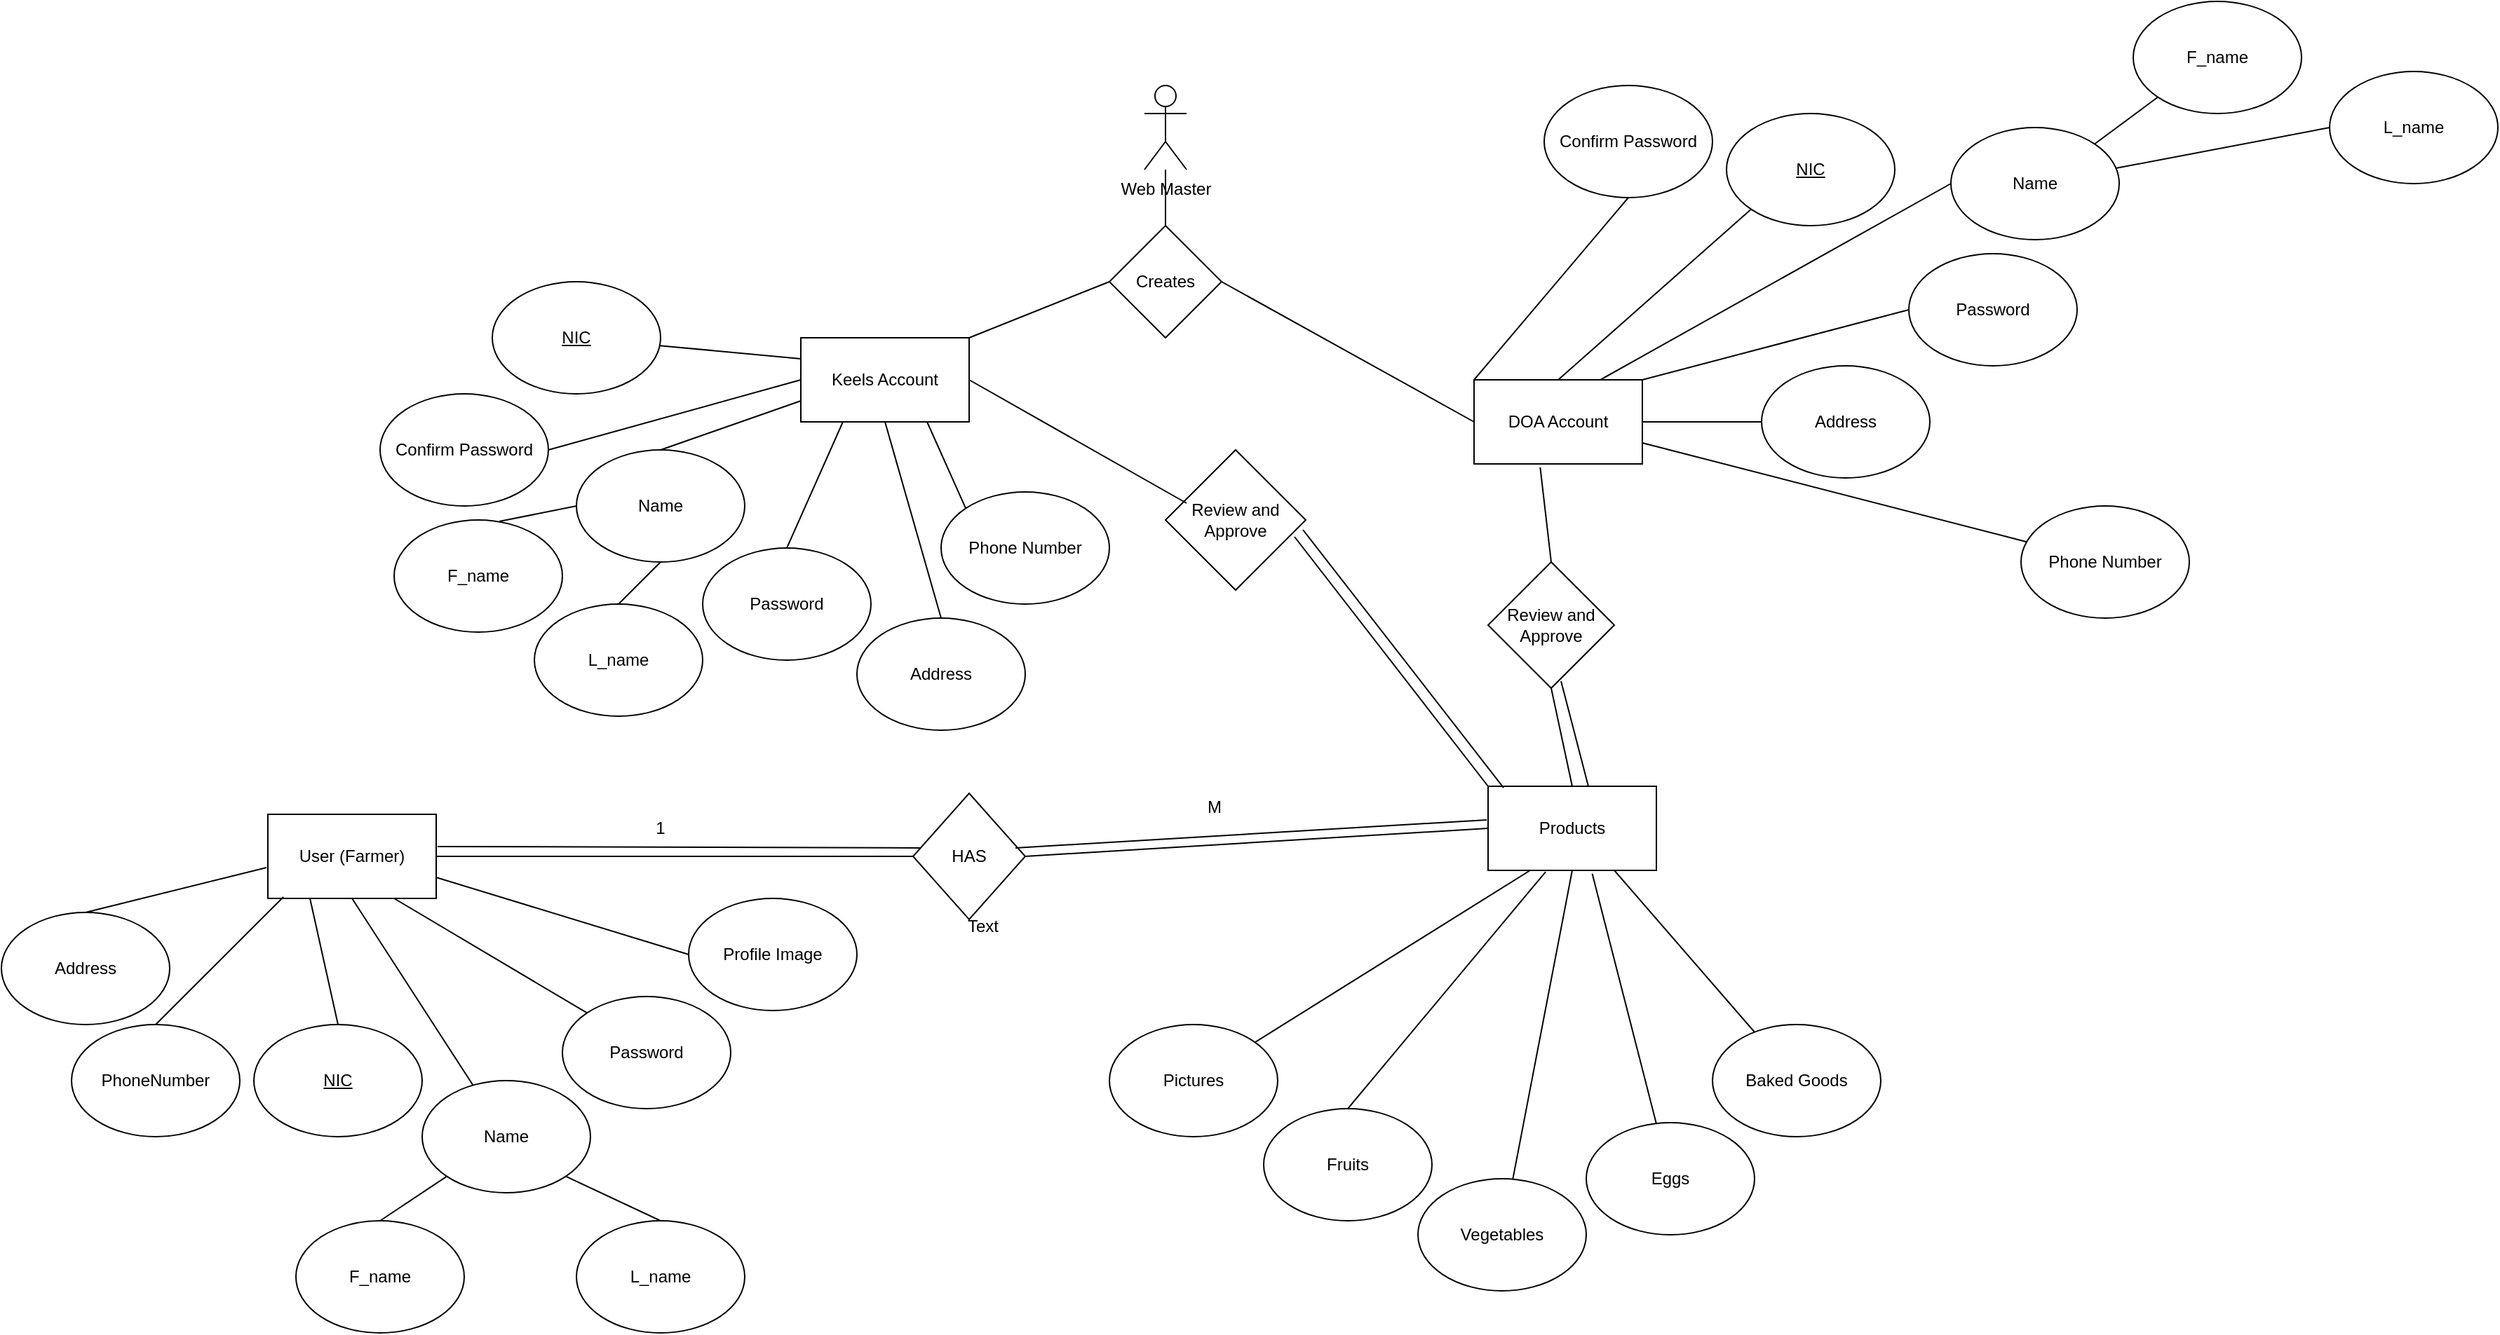 <mxfile version="13.10.0" type="github"><diagram id="B8Ftk4FSuYIErF23y9-u" name="Page-1"><mxGraphModel dx="2297" dy="1903" grid="1" gridSize="10" guides="1" tooltips="1" connect="1" arrows="1" fold="1" page="1" pageScale="1" pageWidth="850" pageHeight="1100" math="0" shadow="0"><root><mxCell id="0"/><mxCell id="1" parent="0"/><mxCell id="IRNMe7fWgvykTVjjyVm5-1" value="User (Farmer)" style="rounded=0;whiteSpace=wrap;html=1;" vertex="1" parent="1"><mxGeometry x="-640" y="290" width="120" height="60" as="geometry"/></mxCell><mxCell id="IRNMe7fWgvykTVjjyVm5-2" value="&lt;u&gt;NIC&lt;/u&gt;" style="ellipse;whiteSpace=wrap;html=1;" vertex="1" parent="1"><mxGeometry x="-650" y="440" width="120" height="80" as="geometry"/></mxCell><mxCell id="IRNMe7fWgvykTVjjyVm5-3" value="Name" style="ellipse;whiteSpace=wrap;html=1;" vertex="1" parent="1"><mxGeometry x="-530" y="480" width="120" height="80" as="geometry"/></mxCell><mxCell id="IRNMe7fWgvykTVjjyVm5-4" value="" style="endArrow=none;html=1;entryX=0.5;entryY=1;entryDx=0;entryDy=0;" edge="1" parent="1" source="IRNMe7fWgvykTVjjyVm5-3" target="IRNMe7fWgvykTVjjyVm5-1"><mxGeometry width="50" height="50" relative="1" as="geometry"><mxPoint x="400" y="280" as="sourcePoint"/><mxPoint x="310" y="310" as="targetPoint"/></mxGeometry></mxCell><mxCell id="IRNMe7fWgvykTVjjyVm5-5" value="" style="endArrow=none;html=1;exitX=0.25;exitY=1;exitDx=0;exitDy=0;entryX=0.5;entryY=0;entryDx=0;entryDy=0;" edge="1" parent="1" source="IRNMe7fWgvykTVjjyVm5-1" target="IRNMe7fWgvykTVjjyVm5-2"><mxGeometry width="50" height="50" relative="1" as="geometry"><mxPoint x="400" y="280" as="sourcePoint"/><mxPoint x="450" y="230" as="targetPoint"/></mxGeometry></mxCell><mxCell id="IRNMe7fWgvykTVjjyVm5-6" value="Password" style="ellipse;whiteSpace=wrap;html=1;" vertex="1" parent="1"><mxGeometry x="-430" y="420" width="120" height="80" as="geometry"/></mxCell><mxCell id="IRNMe7fWgvykTVjjyVm5-7" value="" style="endArrow=none;html=1;exitX=0.75;exitY=1;exitDx=0;exitDy=0;entryX=0;entryY=0;entryDx=0;entryDy=0;" edge="1" parent="1" source="IRNMe7fWgvykTVjjyVm5-1" target="IRNMe7fWgvykTVjjyVm5-6"><mxGeometry width="50" height="50" relative="1" as="geometry"><mxPoint x="400" y="280" as="sourcePoint"/><mxPoint x="450" y="230" as="targetPoint"/></mxGeometry></mxCell><mxCell id="IRNMe7fWgvykTVjjyVm5-8" value="PhoneNumber" style="ellipse;whiteSpace=wrap;html=1;" vertex="1" parent="1"><mxGeometry x="-780" y="440" width="120" height="80" as="geometry"/></mxCell><mxCell id="IRNMe7fWgvykTVjjyVm5-9" value="" style="endArrow=none;html=1;exitX=0.092;exitY=0.983;exitDx=0;exitDy=0;entryX=0.5;entryY=0;entryDx=0;entryDy=0;exitPerimeter=0;" edge="1" parent="1" source="IRNMe7fWgvykTVjjyVm5-1" target="IRNMe7fWgvykTVjjyVm5-8"><mxGeometry width="50" height="50" relative="1" as="geometry"><mxPoint x="400" y="280" as="sourcePoint"/><mxPoint x="450" y="230" as="targetPoint"/></mxGeometry></mxCell><mxCell id="IRNMe7fWgvykTVjjyVm5-10" value="Address" style="ellipse;whiteSpace=wrap;html=1;" vertex="1" parent="1"><mxGeometry x="-830" y="360" width="120" height="80" as="geometry"/></mxCell><mxCell id="IRNMe7fWgvykTVjjyVm5-11" value="" style="endArrow=none;html=1;entryX=-0.008;entryY=0.633;entryDx=0;entryDy=0;entryPerimeter=0;exitX=0.5;exitY=0;exitDx=0;exitDy=0;" edge="1" parent="1" source="IRNMe7fWgvykTVjjyVm5-10" target="IRNMe7fWgvykTVjjyVm5-1"><mxGeometry width="50" height="50" relative="1" as="geometry"><mxPoint x="-220" y="270" as="sourcePoint"/><mxPoint x="450" y="230" as="targetPoint"/><Array as="points"/></mxGeometry></mxCell><mxCell id="IRNMe7fWgvykTVjjyVm5-12" value="HAS" style="rhombus;whiteSpace=wrap;html=1;" vertex="1" parent="1"><mxGeometry x="-180" y="275" width="80" height="90" as="geometry"/></mxCell><mxCell id="IRNMe7fWgvykTVjjyVm5-13" value="Profile Image" style="ellipse;whiteSpace=wrap;html=1;" vertex="1" parent="1"><mxGeometry x="-340" y="350" width="120" height="80" as="geometry"/></mxCell><mxCell id="IRNMe7fWgvykTVjjyVm5-14" value="" style="endArrow=none;html=1;exitX=1;exitY=0.75;exitDx=0;exitDy=0;entryX=0;entryY=0.5;entryDx=0;entryDy=0;" edge="1" parent="1" source="IRNMe7fWgvykTVjjyVm5-1" target="IRNMe7fWgvykTVjjyVm5-13"><mxGeometry width="50" height="50" relative="1" as="geometry"><mxPoint x="340" y="280" as="sourcePoint"/><mxPoint x="390" y="230" as="targetPoint"/></mxGeometry></mxCell><mxCell id="IRNMe7fWgvykTVjjyVm5-15" value="L_name" style="ellipse;whiteSpace=wrap;html=1;" vertex="1" parent="1"><mxGeometry x="-420" y="580" width="120" height="80" as="geometry"/></mxCell><mxCell id="IRNMe7fWgvykTVjjyVm5-16" value="F_name" style="ellipse;whiteSpace=wrap;html=1;" vertex="1" parent="1"><mxGeometry x="-620" y="580" width="120" height="80" as="geometry"/></mxCell><mxCell id="IRNMe7fWgvykTVjjyVm5-17" value="" style="endArrow=none;html=1;exitX=0.5;exitY=0;exitDx=0;exitDy=0;entryX=0;entryY=1;entryDx=0;entryDy=0;" edge="1" parent="1" source="IRNMe7fWgvykTVjjyVm5-16" target="IRNMe7fWgvykTVjjyVm5-3"><mxGeometry width="50" height="50" relative="1" as="geometry"><mxPoint x="340" y="590" as="sourcePoint"/><mxPoint x="280" y="470" as="targetPoint"/></mxGeometry></mxCell><mxCell id="IRNMe7fWgvykTVjjyVm5-18" value="" style="endArrow=none;html=1;exitX=0.5;exitY=0;exitDx=0;exitDy=0;entryX=1;entryY=1;entryDx=0;entryDy=0;" edge="1" parent="1" source="IRNMe7fWgvykTVjjyVm5-15" target="IRNMe7fWgvykTVjjyVm5-3"><mxGeometry width="50" height="50" relative="1" as="geometry"><mxPoint x="340" y="590" as="sourcePoint"/><mxPoint x="340" y="470" as="targetPoint"/></mxGeometry></mxCell><mxCell id="IRNMe7fWgvykTVjjyVm5-19" value="" style="endArrow=none;html=1;exitX=1;exitY=0.5;exitDx=0;exitDy=0;entryX=0;entryY=0.5;entryDx=0;entryDy=0;" edge="1" parent="1" source="IRNMe7fWgvykTVjjyVm5-1" target="IRNMe7fWgvykTVjjyVm5-12"><mxGeometry width="50" height="50" relative="1" as="geometry"><mxPoint x="340" y="300" as="sourcePoint"/><mxPoint x="390" y="250" as="targetPoint"/></mxGeometry></mxCell><mxCell id="IRNMe7fWgvykTVjjyVm5-20" value="" style="endArrow=none;html=1;exitX=1.008;exitY=0.383;exitDx=0;exitDy=0;entryX=0.063;entryY=0.433;entryDx=0;entryDy=0;entryPerimeter=0;exitPerimeter=0;" edge="1" parent="1" source="IRNMe7fWgvykTVjjyVm5-1" target="IRNMe7fWgvykTVjjyVm5-12"><mxGeometry width="50" height="50" relative="1" as="geometry"><mxPoint x="340" y="300" as="sourcePoint"/><mxPoint x="610" y="280" as="targetPoint"/></mxGeometry></mxCell><mxCell id="IRNMe7fWgvykTVjjyVm5-21" value="Products" style="rounded=0;whiteSpace=wrap;html=1;" vertex="1" parent="1"><mxGeometry x="230" y="270" width="120" height="60" as="geometry"/></mxCell><mxCell id="IRNMe7fWgvykTVjjyVm5-22" value="" style="endArrow=none;html=1;exitX=1;exitY=0.5;exitDx=0;exitDy=0;entryX=0;entryY=0.5;entryDx=0;entryDy=0;" edge="1" parent="1" source="IRNMe7fWgvykTVjjyVm5-12" target="IRNMe7fWgvykTVjjyVm5-21"><mxGeometry width="50" height="50" relative="1" as="geometry"><mxPoint x="240" y="270" as="sourcePoint"/><mxPoint x="290" y="220" as="targetPoint"/></mxGeometry></mxCell><mxCell id="IRNMe7fWgvykTVjjyVm5-23" value="" style="endArrow=none;html=1;entryX=-0.008;entryY=0.4;entryDx=0;entryDy=0;entryPerimeter=0;exitX=0.913;exitY=0.433;exitDx=0;exitDy=0;exitPerimeter=0;" edge="1" parent="1" source="IRNMe7fWgvykTVjjyVm5-12" target="IRNMe7fWgvykTVjjyVm5-21"><mxGeometry width="50" height="50" relative="1" as="geometry"><mxPoint x="-100" y="319" as="sourcePoint"/><mxPoint x="-60" y="270" as="targetPoint"/></mxGeometry></mxCell><mxCell id="IRNMe7fWgvykTVjjyVm5-24" value="Pictures" style="ellipse;whiteSpace=wrap;html=1;" vertex="1" parent="1"><mxGeometry x="-40" y="440" width="120" height="80" as="geometry"/></mxCell><mxCell id="IRNMe7fWgvykTVjjyVm5-25" value="" style="endArrow=none;html=1;entryX=0.25;entryY=1;entryDx=0;entryDy=0;" edge="1" parent="1" source="IRNMe7fWgvykTVjjyVm5-24" target="IRNMe7fWgvykTVjjyVm5-21"><mxGeometry width="50" height="50" relative="1" as="geometry"><mxPoint x="80" y="400" as="sourcePoint"/><mxPoint x="130" y="350" as="targetPoint"/><Array as="points"/></mxGeometry></mxCell><mxCell id="IRNMe7fWgvykTVjjyVm5-26" value="Fruits" style="ellipse;whiteSpace=wrap;html=1;" vertex="1" parent="1"><mxGeometry x="70" y="500" width="120" height="80" as="geometry"/></mxCell><mxCell id="IRNMe7fWgvykTVjjyVm5-27" value="Vegetables" style="ellipse;whiteSpace=wrap;html=1;" vertex="1" parent="1"><mxGeometry x="180" y="550" width="120" height="80" as="geometry"/></mxCell><mxCell id="IRNMe7fWgvykTVjjyVm5-28" value="Baked Goods" style="ellipse;whiteSpace=wrap;html=1;" vertex="1" parent="1"><mxGeometry x="390" y="440" width="120" height="80" as="geometry"/></mxCell><mxCell id="IRNMe7fWgvykTVjjyVm5-29" value="Eggs" style="ellipse;whiteSpace=wrap;html=1;" vertex="1" parent="1"><mxGeometry x="300" y="510" width="120" height="80" as="geometry"/></mxCell><mxCell id="IRNMe7fWgvykTVjjyVm5-30" value="" style="endArrow=none;html=1;exitX=0.5;exitY=0;exitDx=0;exitDy=0;entryX=0.342;entryY=1.017;entryDx=0;entryDy=0;entryPerimeter=0;" edge="1" parent="1" source="IRNMe7fWgvykTVjjyVm5-26" target="IRNMe7fWgvykTVjjyVm5-21"><mxGeometry width="50" height="50" relative="1" as="geometry"><mxPoint x="310" y="400" as="sourcePoint"/><mxPoint x="360" y="350" as="targetPoint"/></mxGeometry></mxCell><mxCell id="IRNMe7fWgvykTVjjyVm5-31" value="" style="endArrow=none;html=1;entryX=0.5;entryY=1;entryDx=0;entryDy=0;" edge="1" parent="1" source="IRNMe7fWgvykTVjjyVm5-27" target="IRNMe7fWgvykTVjjyVm5-21"><mxGeometry width="50" height="50" relative="1" as="geometry"><mxPoint x="310" y="400" as="sourcePoint"/><mxPoint x="360" y="350" as="targetPoint"/></mxGeometry></mxCell><mxCell id="IRNMe7fWgvykTVjjyVm5-32" value="" style="endArrow=none;html=1;exitX=0.619;exitY=1.04;exitDx=0;exitDy=0;exitPerimeter=0;" edge="1" parent="1" source="IRNMe7fWgvykTVjjyVm5-21" target="IRNMe7fWgvykTVjjyVm5-29"><mxGeometry width="50" height="50" relative="1" as="geometry"><mxPoint x="257" y="352" as="sourcePoint"/><mxPoint x="360" y="350" as="targetPoint"/></mxGeometry></mxCell><mxCell id="IRNMe7fWgvykTVjjyVm5-33" value="" style="endArrow=none;html=1;exitX=0.75;exitY=1;exitDx=0;exitDy=0;" edge="1" parent="1" source="IRNMe7fWgvykTVjjyVm5-21" target="IRNMe7fWgvykTVjjyVm5-28"><mxGeometry width="50" height="50" relative="1" as="geometry"><mxPoint x="310" y="400" as="sourcePoint"/><mxPoint x="360" y="350" as="targetPoint"/></mxGeometry></mxCell><mxCell id="IRNMe7fWgvykTVjjyVm5-34" value="Keels Account" style="rounded=0;whiteSpace=wrap;html=1;" vertex="1" parent="1"><mxGeometry x="-260" y="-50" width="120" height="60" as="geometry"/></mxCell><mxCell id="IRNMe7fWgvykTVjjyVm5-35" value="Password" style="ellipse;whiteSpace=wrap;html=1;" vertex="1" parent="1"><mxGeometry x="-330" y="100" width="120" height="80" as="geometry"/></mxCell><mxCell id="IRNMe7fWgvykTVjjyVm5-37" value="" style="endArrow=none;html=1;exitX=0.25;exitY=1;exitDx=0;exitDy=0;entryX=0.5;entryY=0;entryDx=0;entryDy=0;" edge="1" parent="1" source="IRNMe7fWgvykTVjjyVm5-34" target="IRNMe7fWgvykTVjjyVm5-35"><mxGeometry width="50" height="50" relative="1" as="geometry"><mxPoint x="-300" y="30" as="sourcePoint"/><mxPoint x="-250" y="-20" as="targetPoint"/></mxGeometry></mxCell><mxCell id="IRNMe7fWgvykTVjjyVm5-38" value="" style="endArrow=none;html=1;entryX=0.5;entryY=0;entryDx=0;entryDy=0;exitX=0.5;exitY=1;exitDx=0;exitDy=0;" edge="1" parent="1" source="IRNMe7fWgvykTVjjyVm5-34" target="IRNMe7fWgvykTVjjyVm5-51"><mxGeometry width="50" height="50" relative="1" as="geometry"><mxPoint x="-210" y="80" as="sourcePoint"/><mxPoint x="-130" y="-20" as="targetPoint"/></mxGeometry></mxCell><mxCell id="IRNMe7fWgvykTVjjyVm5-39" value="" style="endArrow=none;html=1;exitX=0.5;exitY=0;exitDx=0;exitDy=0;entryX=0.5;entryY=1;entryDx=0;entryDy=0;" edge="1" parent="1" source="IRNMe7fWgvykTVjjyVm5-21" target="IRNMe7fWgvykTVjjyVm5-42"><mxGeometry width="50" height="50" relative="1" as="geometry"><mxPoint x="-250" y="160" as="sourcePoint"/><mxPoint x="80" y="80" as="targetPoint"/></mxGeometry></mxCell><mxCell id="IRNMe7fWgvykTVjjyVm5-40" value="" style="endArrow=none;html=1;entryX=0.578;entryY=0.944;entryDx=0;entryDy=0;entryPerimeter=0;exitX=0.595;exitY=-0.007;exitDx=0;exitDy=0;exitPerimeter=0;" edge="1" parent="1" source="IRNMe7fWgvykTVjjyVm5-21" target="IRNMe7fWgvykTVjjyVm5-42"><mxGeometry width="50" height="50" relative="1" as="geometry"><mxPoint x="247" y="290" as="sourcePoint"/><mxPoint x="80" y="70" as="targetPoint"/></mxGeometry></mxCell><mxCell id="IRNMe7fWgvykTVjjyVm5-41" value="DOA Account" style="rounded=0;whiteSpace=wrap;html=1;" vertex="1" parent="1"><mxGeometry x="220" y="-20" width="120" height="60" as="geometry"/></mxCell><mxCell id="IRNMe7fWgvykTVjjyVm5-42" value="Review and Approve" style="rhombus;whiteSpace=wrap;html=1;" vertex="1" parent="1"><mxGeometry x="230" y="110" width="90" height="90" as="geometry"/></mxCell><mxCell id="IRNMe7fWgvykTVjjyVm5-43" value="" style="endArrow=none;html=1;entryX=0.5;entryY=0;entryDx=0;entryDy=0;exitX=0.393;exitY=1.04;exitDx=0;exitDy=0;exitPerimeter=0;" edge="1" parent="1" source="IRNMe7fWgvykTVjjyVm5-41" target="IRNMe7fWgvykTVjjyVm5-42"><mxGeometry width="50" height="50" relative="1" as="geometry"><mxPoint x="240" y="40" as="sourcePoint"/><mxPoint x="40" y="50" as="targetPoint"/></mxGeometry></mxCell><mxCell id="IRNMe7fWgvykTVjjyVm5-44" value="Review and Approve" style="rhombus;whiteSpace=wrap;html=1;" vertex="1" parent="1"><mxGeometry y="30" width="100" height="100" as="geometry"/></mxCell><mxCell id="IRNMe7fWgvykTVjjyVm5-45" value="" style="endArrow=none;html=1;exitX=0.092;exitY=0.017;exitDx=0;exitDy=0;exitPerimeter=0;entryX=0.98;entryY=0.57;entryDx=0;entryDy=0;entryPerimeter=0;" edge="1" parent="1" source="IRNMe7fWgvykTVjjyVm5-21" target="IRNMe7fWgvykTVjjyVm5-44"><mxGeometry width="50" height="50" relative="1" as="geometry"><mxPoint x="-10" y="170" as="sourcePoint"/><mxPoint x="40" y="120" as="targetPoint"/></mxGeometry></mxCell><mxCell id="IRNMe7fWgvykTVjjyVm5-47" value="" style="endArrow=none;html=1;exitX=0;exitY=0;exitDx=0;exitDy=0;entryX=0.92;entryY=0.62;entryDx=0;entryDy=0;entryPerimeter=0;" edge="1" parent="1" source="IRNMe7fWgvykTVjjyVm5-21" target="IRNMe7fWgvykTVjjyVm5-44"><mxGeometry width="50" height="50" relative="1" as="geometry"><mxPoint x="-10" y="170" as="sourcePoint"/><mxPoint x="90" y="200" as="targetPoint"/></mxGeometry></mxCell><mxCell id="IRNMe7fWgvykTVjjyVm5-48" value="" style="endArrow=none;html=1;entryX=1;entryY=0.5;entryDx=0;entryDy=0;exitX=0.15;exitY=0.38;exitDx=0;exitDy=0;exitPerimeter=0;" edge="1" parent="1" source="IRNMe7fWgvykTVjjyVm5-44" target="IRNMe7fWgvykTVjjyVm5-34"><mxGeometry width="50" height="50" relative="1" as="geometry"><mxPoint x="130" y="170" as="sourcePoint"/><mxPoint x="180" y="120" as="targetPoint"/></mxGeometry></mxCell><mxCell id="IRNMe7fWgvykTVjjyVm5-50" value="Name" style="ellipse;whiteSpace=wrap;html=1;" vertex="1" parent="1"><mxGeometry x="-420" y="30" width="120" height="80" as="geometry"/></mxCell><mxCell id="IRNMe7fWgvykTVjjyVm5-51" value="Address" style="ellipse;whiteSpace=wrap;html=1;" vertex="1" parent="1"><mxGeometry x="-220" y="150" width="120" height="80" as="geometry"/></mxCell><mxCell id="IRNMe7fWgvykTVjjyVm5-55" value="Creates" style="rhombus;whiteSpace=wrap;html=1;" vertex="1" parent="1"><mxGeometry x="-40" y="-130" width="80" height="80" as="geometry"/></mxCell><mxCell id="IRNMe7fWgvykTVjjyVm5-56" value="" style="endArrow=none;html=1;entryX=0;entryY=0.5;entryDx=0;entryDy=0;exitX=1;exitY=0;exitDx=0;exitDy=0;" edge="1" parent="1" source="IRNMe7fWgvykTVjjyVm5-34" target="IRNMe7fWgvykTVjjyVm5-55"><mxGeometry width="50" height="50" relative="1" as="geometry"><mxPoint x="-140" y="50" as="sourcePoint"/><mxPoint x="-90" y="-80" as="targetPoint"/></mxGeometry></mxCell><mxCell id="IRNMe7fWgvykTVjjyVm5-57" value="" style="endArrow=none;html=1;entryX=0;entryY=0.5;entryDx=0;entryDy=0;exitX=1;exitY=0.5;exitDx=0;exitDy=0;" edge="1" parent="1" source="IRNMe7fWgvykTVjjyVm5-55" target="IRNMe7fWgvykTVjjyVm5-41"><mxGeometry width="50" height="50" relative="1" as="geometry"><mxPoint x="-140" y="-30" as="sourcePoint"/><mxPoint x="-90" y="-80" as="targetPoint"/></mxGeometry></mxCell><mxCell id="IRNMe7fWgvykTVjjyVm5-58" value="Web Master" style="shape=umlActor;verticalLabelPosition=bottom;verticalAlign=top;html=1;outlineConnect=0;" vertex="1" parent="1"><mxGeometry x="-15" y="-230" width="30" height="60" as="geometry"/></mxCell><mxCell id="IRNMe7fWgvykTVjjyVm5-60" value="" style="endArrow=none;html=1;exitX=0.5;exitY=0;exitDx=0;exitDy=0;" edge="1" parent="1" source="IRNMe7fWgvykTVjjyVm5-55" target="IRNMe7fWgvykTVjjyVm5-58"><mxGeometry width="50" height="50" relative="1" as="geometry"><mxPoint x="-140" y="-30" as="sourcePoint"/><mxPoint x="-90" y="-80" as="targetPoint"/></mxGeometry></mxCell><mxCell id="IRNMe7fWgvykTVjjyVm5-61" value="Confirm Password" style="ellipse;whiteSpace=wrap;html=1;" vertex="1" parent="1"><mxGeometry x="-560" y="-10" width="120" height="80" as="geometry"/></mxCell><mxCell id="IRNMe7fWgvykTVjjyVm5-62" value="" style="endArrow=none;html=1;exitX=1;exitY=0.5;exitDx=0;exitDy=0;entryX=0;entryY=0.5;entryDx=0;entryDy=0;" edge="1" parent="1" source="IRNMe7fWgvykTVjjyVm5-61" target="IRNMe7fWgvykTVjjyVm5-34"><mxGeometry width="50" height="50" relative="1" as="geometry"><mxPoint x="-130" y="270" as="sourcePoint"/><mxPoint x="-80" y="220" as="targetPoint"/></mxGeometry></mxCell><mxCell id="IRNMe7fWgvykTVjjyVm5-63" value="" style="endArrow=none;html=1;exitX=0.5;exitY=0;exitDx=0;exitDy=0;entryX=0;entryY=0.75;entryDx=0;entryDy=0;" edge="1" parent="1" source="IRNMe7fWgvykTVjjyVm5-50" target="IRNMe7fWgvykTVjjyVm5-34"><mxGeometry width="50" height="50" relative="1" as="geometry"><mxPoint x="-130" y="270" as="sourcePoint"/><mxPoint x="-80" y="220" as="targetPoint"/></mxGeometry></mxCell><mxCell id="IRNMe7fWgvykTVjjyVm5-64" value="F_name" style="ellipse;whiteSpace=wrap;html=1;" vertex="1" parent="1"><mxGeometry x="-550" y="80" width="120" height="80" as="geometry"/></mxCell><mxCell id="IRNMe7fWgvykTVjjyVm5-65" value="L_name" style="ellipse;whiteSpace=wrap;html=1;" vertex="1" parent="1"><mxGeometry x="-450" y="140" width="120" height="80" as="geometry"/></mxCell><mxCell id="IRNMe7fWgvykTVjjyVm5-66" value="" style="endArrow=none;html=1;exitX=0.625;exitY=0.013;exitDx=0;exitDy=0;exitPerimeter=0;entryX=0;entryY=0.5;entryDx=0;entryDy=0;" edge="1" parent="1" source="IRNMe7fWgvykTVjjyVm5-64" target="IRNMe7fWgvykTVjjyVm5-50"><mxGeometry width="50" height="50" relative="1" as="geometry"><mxPoint x="-130" y="280" as="sourcePoint"/><mxPoint x="-380" y="181" as="targetPoint"/></mxGeometry></mxCell><mxCell id="IRNMe7fWgvykTVjjyVm5-67" value="" style="endArrow=none;html=1;exitX=0.5;exitY=0;exitDx=0;exitDy=0;entryX=0.5;entryY=1;entryDx=0;entryDy=0;" edge="1" parent="1" source="IRNMe7fWgvykTVjjyVm5-65" target="IRNMe7fWgvykTVjjyVm5-50"><mxGeometry width="50" height="50" relative="1" as="geometry"><mxPoint x="-130" y="280" as="sourcePoint"/><mxPoint x="-80" y="230" as="targetPoint"/></mxGeometry></mxCell><mxCell id="IRNMe7fWgvykTVjjyVm5-68" value="Phone Number" style="ellipse;whiteSpace=wrap;html=1;" vertex="1" parent="1"><mxGeometry x="-160" y="60" width="120" height="80" as="geometry"/></mxCell><mxCell id="IRNMe7fWgvykTVjjyVm5-69" value="" style="endArrow=none;html=1;exitX=0;exitY=0;exitDx=0;exitDy=0;entryX=0.75;entryY=1;entryDx=0;entryDy=0;" edge="1" parent="1" source="IRNMe7fWgvykTVjjyVm5-68" target="IRNMe7fWgvykTVjjyVm5-34"><mxGeometry width="50" height="50" relative="1" as="geometry"><mxPoint x="-130" y="140" as="sourcePoint"/><mxPoint x="-80" y="90" as="targetPoint"/></mxGeometry></mxCell><mxCell id="IRNMe7fWgvykTVjjyVm5-70" value="" style="endArrow=none;html=1;exitX=0;exitY=0.25;exitDx=0;exitDy=0;" edge="1" parent="1" source="IRNMe7fWgvykTVjjyVm5-34" target="IRNMe7fWgvykTVjjyVm5-71"><mxGeometry width="50" height="50" relative="1" as="geometry"><mxPoint x="-130" y="140" as="sourcePoint"/><mxPoint x="-80" y="90" as="targetPoint"/></mxGeometry></mxCell><mxCell id="IRNMe7fWgvykTVjjyVm5-71" value="&lt;u&gt;NIC&lt;/u&gt;" style="ellipse;whiteSpace=wrap;html=1;" vertex="1" parent="1"><mxGeometry x="-480" y="-90" width="120" height="80" as="geometry"/></mxCell><mxCell id="IRNMe7fWgvykTVjjyVm5-72" value="&lt;u&gt;NIC&lt;/u&gt;" style="ellipse;whiteSpace=wrap;html=1;" vertex="1" parent="1"><mxGeometry x="400" y="-210" width="120" height="80" as="geometry"/></mxCell><mxCell id="IRNMe7fWgvykTVjjyVm5-73" value="Confirm Password" style="ellipse;whiteSpace=wrap;html=1;" vertex="1" parent="1"><mxGeometry x="270" y="-230" width="120" height="80" as="geometry"/></mxCell><mxCell id="IRNMe7fWgvykTVjjyVm5-74" value="Name" style="ellipse;whiteSpace=wrap;html=1;" vertex="1" parent="1"><mxGeometry x="560" y="-200" width="120" height="80" as="geometry"/></mxCell><mxCell id="IRNMe7fWgvykTVjjyVm5-75" value="Password" style="ellipse;whiteSpace=wrap;html=1;" vertex="1" parent="1"><mxGeometry x="530" y="-110" width="120" height="80" as="geometry"/></mxCell><mxCell id="IRNMe7fWgvykTVjjyVm5-76" value="Address" style="ellipse;whiteSpace=wrap;html=1;" vertex="1" parent="1"><mxGeometry x="425" y="-30" width="120" height="80" as="geometry"/></mxCell><mxCell id="IRNMe7fWgvykTVjjyVm5-77" value="Phone Number" style="ellipse;whiteSpace=wrap;html=1;" vertex="1" parent="1"><mxGeometry x="610" y="70" width="120" height="80" as="geometry"/></mxCell><mxCell id="IRNMe7fWgvykTVjjyVm5-78" value="" style="endArrow=none;html=1;entryX=0.5;entryY=1;entryDx=0;entryDy=0;" edge="1" parent="1" target="IRNMe7fWgvykTVjjyVm5-73"><mxGeometry width="50" height="50" relative="1" as="geometry"><mxPoint x="220" y="-20" as="sourcePoint"/><mxPoint x="250" y="120" as="targetPoint"/></mxGeometry></mxCell><mxCell id="IRNMe7fWgvykTVjjyVm5-79" value="" style="endArrow=none;html=1;entryX=0;entryY=1;entryDx=0;entryDy=0;exitX=0.5;exitY=0;exitDx=0;exitDy=0;" edge="1" parent="1" source="IRNMe7fWgvykTVjjyVm5-41" target="IRNMe7fWgvykTVjjyVm5-72"><mxGeometry width="50" height="50" relative="1" as="geometry"><mxPoint x="250" y="50" as="sourcePoint"/><mxPoint x="250" y="120" as="targetPoint"/></mxGeometry></mxCell><mxCell id="IRNMe7fWgvykTVjjyVm5-80" value="" style="endArrow=none;html=1;entryX=0;entryY=0.5;entryDx=0;entryDy=0;exitX=0.75;exitY=0;exitDx=0;exitDy=0;" edge="1" parent="1" source="IRNMe7fWgvykTVjjyVm5-41" target="IRNMe7fWgvykTVjjyVm5-74"><mxGeometry width="50" height="50" relative="1" as="geometry"><mxPoint x="250" y="50" as="sourcePoint"/><mxPoint x="250" y="120" as="targetPoint"/></mxGeometry></mxCell><mxCell id="IRNMe7fWgvykTVjjyVm5-81" value="" style="endArrow=none;html=1;entryX=0;entryY=0.5;entryDx=0;entryDy=0;exitX=1;exitY=0;exitDx=0;exitDy=0;" edge="1" parent="1" source="IRNMe7fWgvykTVjjyVm5-41" target="IRNMe7fWgvykTVjjyVm5-75"><mxGeometry width="50" height="50" relative="1" as="geometry"><mxPoint x="250" y="50" as="sourcePoint"/><mxPoint x="250" y="120" as="targetPoint"/></mxGeometry></mxCell><mxCell id="IRNMe7fWgvykTVjjyVm5-82" value="" style="endArrow=none;html=1;entryX=0;entryY=0.5;entryDx=0;entryDy=0;exitX=1;exitY=0.5;exitDx=0;exitDy=0;" edge="1" parent="1" source="IRNMe7fWgvykTVjjyVm5-41" target="IRNMe7fWgvykTVjjyVm5-76"><mxGeometry width="50" height="50" relative="1" as="geometry"><mxPoint x="250" y="50" as="sourcePoint"/><mxPoint x="250" y="120" as="targetPoint"/></mxGeometry></mxCell><mxCell id="IRNMe7fWgvykTVjjyVm5-83" value="" style="endArrow=none;html=1;exitX=1;exitY=0.75;exitDx=0;exitDy=0;" edge="1" parent="1" source="IRNMe7fWgvykTVjjyVm5-41" target="IRNMe7fWgvykTVjjyVm5-77"><mxGeometry width="50" height="50" relative="1" as="geometry"><mxPoint x="250" y="50" as="sourcePoint"/><mxPoint x="500" y="110" as="targetPoint"/></mxGeometry></mxCell><mxCell id="IRNMe7fWgvykTVjjyVm5-84" value="F_name" style="ellipse;whiteSpace=wrap;html=1;" vertex="1" parent="1"><mxGeometry x="690" y="-290" width="120" height="80" as="geometry"/></mxCell><mxCell id="IRNMe7fWgvykTVjjyVm5-85" value="L_name" style="ellipse;whiteSpace=wrap;html=1;" vertex="1" parent="1"><mxGeometry x="830" y="-240" width="120" height="80" as="geometry"/></mxCell><mxCell id="IRNMe7fWgvykTVjjyVm5-86" value="" style="endArrow=none;html=1;exitX=0;exitY=1;exitDx=0;exitDy=0;entryX=1;entryY=0;entryDx=0;entryDy=0;" edge="1" parent="1" source="IRNMe7fWgvykTVjjyVm5-84" target="IRNMe7fWgvykTVjjyVm5-74"><mxGeometry width="50" height="50" relative="1" as="geometry"><mxPoint x="310" y="35" as="sourcePoint"/><mxPoint x="623.246" y="107.021" as="targetPoint"/></mxGeometry></mxCell><mxCell id="IRNMe7fWgvykTVjjyVm5-87" value="" style="endArrow=none;html=1;exitX=0;exitY=0.5;exitDx=0;exitDy=0;" edge="1" parent="1" source="IRNMe7fWgvykTVjjyVm5-85" target="IRNMe7fWgvykTVjjyVm5-74"><mxGeometry width="50" height="50" relative="1" as="geometry"><mxPoint x="310" y="-10" as="sourcePoint"/><mxPoint x="540" y="-60" as="targetPoint"/></mxGeometry></mxCell><mxCell id="IRNMe7fWgvykTVjjyVm5-88" value="1" style="text;html=1;strokeColor=none;fillColor=none;align=center;verticalAlign=middle;whiteSpace=wrap;rounded=0;" vertex="1" parent="1"><mxGeometry x="-380" y="290" width="40" height="20" as="geometry"/></mxCell><mxCell id="IRNMe7fWgvykTVjjyVm5-90" value="M" style="text;html=1;strokeColor=none;fillColor=none;align=center;verticalAlign=middle;whiteSpace=wrap;rounded=0;" vertex="1" parent="1"><mxGeometry x="15" y="275" width="40" height="20" as="geometry"/></mxCell><mxCell id="IRNMe7fWgvykTVjjyVm5-91" value="Text" style="text;html=1;strokeColor=none;fillColor=none;align=center;verticalAlign=middle;whiteSpace=wrap;rounded=0;" vertex="1" parent="1"><mxGeometry x="-150" y="360" width="40" height="20" as="geometry"/></mxCell></root></mxGraphModel></diagram></mxfile>